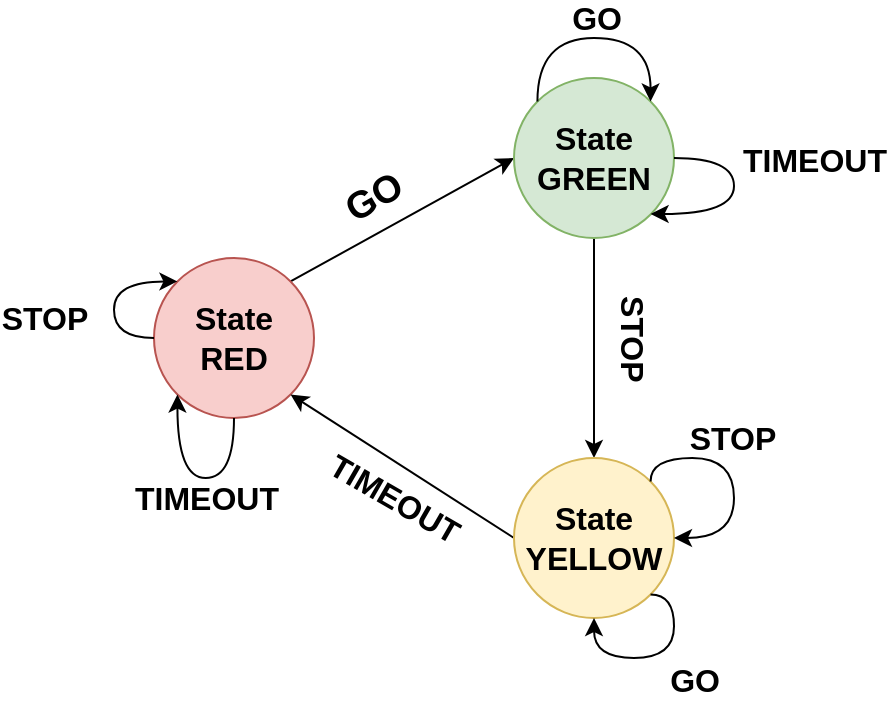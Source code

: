 <mxfile version="14.2.4" type="device"><diagram id="rTnFEf80EQgbuuZ8qUeT" name="Page-1"><mxGraphModel dx="788" dy="538" grid="1" gridSize="10" guides="1" tooltips="1" connect="1" arrows="1" fold="1" page="1" pageScale="1" pageWidth="827" pageHeight="1169" math="0" shadow="0"><root><mxCell id="0"/><mxCell id="1" parent="0"/><mxCell id="_BMW7yJzA0W4NSmA4bYn-5" style="rounded=0;orthogonalLoop=1;jettySize=auto;html=1;exitX=1;exitY=0;exitDx=0;exitDy=0;entryX=0;entryY=0.5;entryDx=0;entryDy=0;" edge="1" parent="1" source="_BMW7yJzA0W4NSmA4bYn-1" target="_BMW7yJzA0W4NSmA4bYn-2"><mxGeometry relative="1" as="geometry"/></mxCell><mxCell id="_BMW7yJzA0W4NSmA4bYn-6" value="GO" style="edgeLabel;html=1;align=center;verticalAlign=middle;resizable=0;points=[];fontStyle=1;fontSize=19;rotation=-30;labelBackgroundColor=none;" vertex="1" connectable="0" parent="_BMW7yJzA0W4NSmA4bYn-5"><mxGeometry x="0.067" relative="1" as="geometry"><mxPoint x="-18.1" y="-8.67" as="offset"/></mxGeometry></mxCell><mxCell id="_BMW7yJzA0W4NSmA4bYn-1" value="State &lt;br style=&quot;font-size: 16px;&quot;&gt;RED" style="ellipse;whiteSpace=wrap;html=1;aspect=fixed;fillColor=#f8cecc;strokeColor=#b85450;fontStyle=1;fontSize=16;" vertex="1" parent="1"><mxGeometry x="270" y="190" width="80" height="80" as="geometry"/></mxCell><mxCell id="_BMW7yJzA0W4NSmA4bYn-7" style="edgeStyle=none;rounded=0;orthogonalLoop=1;jettySize=auto;html=1;exitX=0.5;exitY=1;exitDx=0;exitDy=0;entryX=0.5;entryY=0;entryDx=0;entryDy=0;fontSize=16;" edge="1" parent="1" source="_BMW7yJzA0W4NSmA4bYn-2" target="_BMW7yJzA0W4NSmA4bYn-3"><mxGeometry relative="1" as="geometry"/></mxCell><mxCell id="_BMW7yJzA0W4NSmA4bYn-9" value="STOP" style="edgeLabel;html=1;align=center;verticalAlign=middle;resizable=0;points=[];fontSize=16;fontStyle=1;rotation=90;labelBackgroundColor=none;" vertex="1" connectable="0" parent="_BMW7yJzA0W4NSmA4bYn-7"><mxGeometry x="-0.309" y="-3" relative="1" as="geometry"><mxPoint x="23" y="11.67" as="offset"/></mxGeometry></mxCell><mxCell id="_BMW7yJzA0W4NSmA4bYn-2" value="State &lt;br style=&quot;font-size: 16px;&quot;&gt;GREEN" style="ellipse;whiteSpace=wrap;html=1;aspect=fixed;fillColor=#d5e8d4;strokeColor=#82b366;fontStyle=1;fontSize=16;" vertex="1" parent="1"><mxGeometry x="450" y="100" width="80" height="80" as="geometry"/></mxCell><mxCell id="_BMW7yJzA0W4NSmA4bYn-8" style="edgeStyle=none;rounded=0;orthogonalLoop=1;jettySize=auto;html=1;exitX=0;exitY=0.5;exitDx=0;exitDy=0;entryX=1;entryY=1;entryDx=0;entryDy=0;fontSize=16;" edge="1" parent="1" source="_BMW7yJzA0W4NSmA4bYn-3" target="_BMW7yJzA0W4NSmA4bYn-1"><mxGeometry relative="1" as="geometry"/></mxCell><mxCell id="_BMW7yJzA0W4NSmA4bYn-10" value="TIMEOUT" style="edgeLabel;html=1;align=center;verticalAlign=middle;resizable=0;points=[];fontSize=16;fontStyle=1;rotation=30;labelBackgroundColor=none;" vertex="1" connectable="0" parent="_BMW7yJzA0W4NSmA4bYn-8"><mxGeometry x="0.187" y="-1" relative="1" as="geometry"><mxPoint x="6.08" y="23.61" as="offset"/></mxGeometry></mxCell><mxCell id="_BMW7yJzA0W4NSmA4bYn-3" value="State YELLOW" style="ellipse;whiteSpace=wrap;html=1;aspect=fixed;fillColor=#fff2cc;strokeColor=#d6b656;fontStyle=1;fontSize=16;" vertex="1" parent="1"><mxGeometry x="450" y="290" width="80" height="80" as="geometry"/></mxCell><mxCell id="_BMW7yJzA0W4NSmA4bYn-11" style="edgeStyle=orthogonalEdgeStyle;rounded=0;orthogonalLoop=1;jettySize=auto;html=1;exitX=0;exitY=0;exitDx=0;exitDy=0;entryX=1;entryY=0;entryDx=0;entryDy=0;fontSize=16;curved=1;" edge="1" parent="1" source="_BMW7yJzA0W4NSmA4bYn-2" target="_BMW7yJzA0W4NSmA4bYn-2"><mxGeometry relative="1" as="geometry"><Array as="points"><mxPoint x="462" y="80"/><mxPoint x="518" y="80"/></Array></mxGeometry></mxCell><mxCell id="_BMW7yJzA0W4NSmA4bYn-12" value="GO" style="edgeLabel;html=1;align=center;verticalAlign=middle;resizable=0;points=[];fontSize=16;fontStyle=1;labelBackgroundColor=none;" vertex="1" connectable="0" parent="_BMW7yJzA0W4NSmA4bYn-11"><mxGeometry x="0.033" y="-3" relative="1" as="geometry"><mxPoint x="-1.62" y="-13" as="offset"/></mxGeometry></mxCell><mxCell id="_BMW7yJzA0W4NSmA4bYn-13" style="edgeStyle=orthogonalEdgeStyle;curved=1;rounded=0;orthogonalLoop=1;jettySize=auto;html=1;exitX=1;exitY=0.5;exitDx=0;exitDy=0;entryX=1;entryY=1;entryDx=0;entryDy=0;fontSize=16;" edge="1" parent="1" source="_BMW7yJzA0W4NSmA4bYn-2" target="_BMW7yJzA0W4NSmA4bYn-2"><mxGeometry relative="1" as="geometry"><Array as="points"><mxPoint x="560" y="140"/><mxPoint x="560" y="168"/><mxPoint x="518" y="168"/></Array></mxGeometry></mxCell><mxCell id="_BMW7yJzA0W4NSmA4bYn-14" value="TIMEOUT" style="edgeLabel;html=1;align=center;verticalAlign=middle;resizable=0;points=[];fontSize=16;fontStyle=1;labelBackgroundColor=none;" vertex="1" connectable="0" parent="_BMW7yJzA0W4NSmA4bYn-13"><mxGeometry x="-0.044" y="-1" relative="1" as="geometry"><mxPoint x="41" y="-17.5" as="offset"/></mxGeometry></mxCell><mxCell id="_BMW7yJzA0W4NSmA4bYn-15" style="edgeStyle=orthogonalEdgeStyle;curved=1;rounded=0;orthogonalLoop=1;jettySize=auto;html=1;exitX=1;exitY=0;exitDx=0;exitDy=0;entryX=1;entryY=0.5;entryDx=0;entryDy=0;fontSize=16;" edge="1" parent="1" source="_BMW7yJzA0W4NSmA4bYn-3" target="_BMW7yJzA0W4NSmA4bYn-3"><mxGeometry relative="1" as="geometry"><Array as="points"><mxPoint x="518" y="290"/><mxPoint x="560" y="290"/><mxPoint x="560" y="330"/></Array></mxGeometry></mxCell><mxCell id="_BMW7yJzA0W4NSmA4bYn-16" value="STOP" style="edgeLabel;html=1;align=center;verticalAlign=middle;resizable=0;points=[];fontSize=16;fontStyle=1;labelBackgroundColor=none;" vertex="1" connectable="0" parent="_BMW7yJzA0W4NSmA4bYn-15"><mxGeometry x="0.033" y="-1" relative="1" as="geometry"><mxPoint y="-19.95" as="offset"/></mxGeometry></mxCell><mxCell id="_BMW7yJzA0W4NSmA4bYn-17" style="edgeStyle=orthogonalEdgeStyle;curved=1;rounded=0;orthogonalLoop=1;jettySize=auto;html=1;exitX=1;exitY=1;exitDx=0;exitDy=0;entryX=0.5;entryY=1;entryDx=0;entryDy=0;fontSize=16;" edge="1" parent="1" source="_BMW7yJzA0W4NSmA4bYn-3" target="_BMW7yJzA0W4NSmA4bYn-3"><mxGeometry relative="1" as="geometry"><Array as="points"><mxPoint x="530" y="358"/><mxPoint x="530" y="390"/><mxPoint x="490" y="390"/></Array></mxGeometry></mxCell><mxCell id="_BMW7yJzA0W4NSmA4bYn-18" value="GO" style="edgeLabel;html=1;align=center;verticalAlign=middle;resizable=0;points=[];fontSize=16;fontStyle=1;labelBackgroundColor=none;" vertex="1" connectable="0" parent="_BMW7yJzA0W4NSmA4bYn-17"><mxGeometry x="-0.219" y="-2" relative="1" as="geometry"><mxPoint x="12" y="13.38" as="offset"/></mxGeometry></mxCell><mxCell id="_BMW7yJzA0W4NSmA4bYn-19" style="edgeStyle=orthogonalEdgeStyle;curved=1;rounded=0;orthogonalLoop=1;jettySize=auto;html=1;exitX=0.5;exitY=1;exitDx=0;exitDy=0;entryX=0;entryY=1;entryDx=0;entryDy=0;fontSize=16;" edge="1" parent="1" source="_BMW7yJzA0W4NSmA4bYn-1" target="_BMW7yJzA0W4NSmA4bYn-1"><mxGeometry relative="1" as="geometry"><Array as="points"><mxPoint x="310" y="300"/><mxPoint x="282" y="300"/></Array></mxGeometry></mxCell><mxCell id="_BMW7yJzA0W4NSmA4bYn-20" value="TIMEOUT" style="edgeLabel;html=1;align=center;verticalAlign=middle;resizable=0;points=[];fontSize=16;fontStyle=1;labelBackgroundColor=none;" vertex="1" connectable="0" parent="_BMW7yJzA0W4NSmA4bYn-19"><mxGeometry x="-0.114" y="-1" relative="1" as="geometry"><mxPoint y="11" as="offset"/></mxGeometry></mxCell><mxCell id="_BMW7yJzA0W4NSmA4bYn-21" style="edgeStyle=orthogonalEdgeStyle;curved=1;rounded=0;orthogonalLoop=1;jettySize=auto;html=1;exitX=0;exitY=0.5;exitDx=0;exitDy=0;entryX=0;entryY=0;entryDx=0;entryDy=0;fontSize=16;" edge="1" parent="1" source="_BMW7yJzA0W4NSmA4bYn-1" target="_BMW7yJzA0W4NSmA4bYn-1"><mxGeometry relative="1" as="geometry"><Array as="points"><mxPoint x="250" y="230"/><mxPoint x="250" y="202"/></Array></mxGeometry></mxCell><mxCell id="_BMW7yJzA0W4NSmA4bYn-22" value="STOP" style="edgeLabel;html=1;align=center;verticalAlign=middle;resizable=0;points=[];fontSize=16;fontStyle=1;labelBackgroundColor=none;" vertex="1" connectable="0" parent="_BMW7yJzA0W4NSmA4bYn-21"><mxGeometry x="0.226" y="-6" relative="1" as="geometry"><mxPoint x="-36" y="11.67" as="offset"/></mxGeometry></mxCell></root></mxGraphModel></diagram></mxfile>